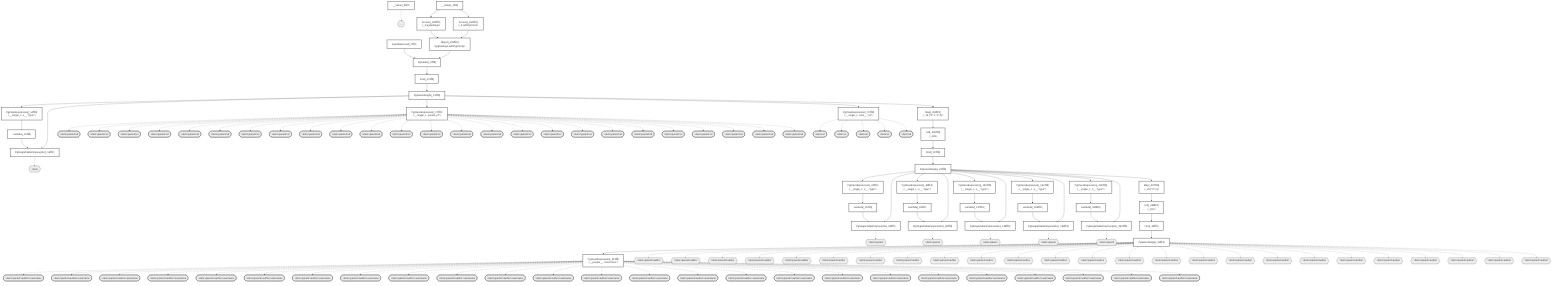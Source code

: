 graph TD
    classDef path fill:#eee,stroke:#000
    classDef plan fill:#fff,stroke-width:3px
    classDef itemplan fill:#fff,stroke-width:6px
    classDef sideeffectplan fill:#f00,stroke-width:6px

    %% subgraph fields
    P1{{"~"}}:::path
    P2{{">item"}}:::path
    P3{{">item>parent"}}:::path
    P4([">item>parent>id"]):::path
    %% P3 -.-> P4
    P5{{">item>parent>author"}}:::path
    P6([">item>parent>author>username"]):::path
    %% P5 -.-> P6
    %% P3 -.-> P5
    P7([">item>parent>id"]):::path
    %% P3 -.-> P7
    P8{{">item>parent>author"}}:::path
    P9([">item>parent>author>username"]):::path
    %% P8 -.-> P9
    %% P3 -.-> P8
    P10([">item>parent>id"]):::path
    %% P3 -.-> P10
    P11{{">item>parent>author"}}:::path
    P12([">item>parent>author>username"]):::path
    %% P11 -.-> P12
    %% P3 -.-> P11
    P13([">item>parent>id"]):::path
    %% P3 -.-> P13
    P14{{">item>parent>author"}}:::path
    P15([">item>parent>author>username"]):::path
    %% P14 -.-> P15
    %% P3 -.-> P14
    P16([">item>parent>id"]):::path
    %% P3 -.-> P16
    P17{{">item>parent>author"}}:::path
    P18([">item>parent>author>username"]):::path
    %% P17 -.-> P18
    %% P3 -.-> P17
    %% P2 -.-> P3
    P19([">item>id"]):::path
    %% P2 -.-> P19
    P20{{">item>parent"}}:::path
    P21([">item>parent>id"]):::path
    %% P20 -.-> P21
    P22{{">item>parent>author"}}:::path
    P23([">item>parent>author>username"]):::path
    %% P22 -.-> P23
    %% P20 -.-> P22
    P24([">item>parent>id"]):::path
    %% P20 -.-> P24
    P25{{">item>parent>author"}}:::path
    P26([">item>parent>author>username"]):::path
    %% P25 -.-> P26
    %% P20 -.-> P25
    P27([">item>parent>id"]):::path
    %% P20 -.-> P27
    P28{{">item>parent>author"}}:::path
    P29([">item>parent>author>username"]):::path
    %% P28 -.-> P29
    %% P20 -.-> P28
    P30([">item>parent>id"]):::path
    %% P20 -.-> P30
    P31{{">item>parent>author"}}:::path
    P32([">item>parent>author>username"]):::path
    %% P31 -.-> P32
    %% P20 -.-> P31
    P33([">item>parent>id"]):::path
    %% P20 -.-> P33
    P34{{">item>parent>author"}}:::path
    P35([">item>parent>author>username"]):::path
    %% P34 -.-> P35
    %% P20 -.-> P34
    %% P2 -.-> P20
    P36([">item>id"]):::path
    %% P2 -.-> P36
    P37{{">item>parent"}}:::path
    P38([">item>parent>id"]):::path
    %% P37 -.-> P38
    P39{{">item>parent>author"}}:::path
    P40([">item>parent>author>username"]):::path
    %% P39 -.-> P40
    %% P37 -.-> P39
    P41([">item>parent>id"]):::path
    %% P37 -.-> P41
    P42{{">item>parent>author"}}:::path
    P43([">item>parent>author>username"]):::path
    %% P42 -.-> P43
    %% P37 -.-> P42
    P44([">item>parent>id"]):::path
    %% P37 -.-> P44
    P45{{">item>parent>author"}}:::path
    P46([">item>parent>author>username"]):::path
    %% P45 -.-> P46
    %% P37 -.-> P45
    P47([">item>parent>id"]):::path
    %% P37 -.-> P47
    P48{{">item>parent>author"}}:::path
    P49([">item>parent>author>username"]):::path
    %% P48 -.-> P49
    %% P37 -.-> P48
    P50([">item>parent>id"]):::path
    %% P37 -.-> P50
    P51{{">item>parent>author"}}:::path
    P52([">item>parent>author>username"]):::path
    %% P51 -.-> P52
    %% P37 -.-> P51
    %% P2 -.-> P37
    P53([">item>id"]):::path
    %% P2 -.-> P53
    P54{{">item>parent"}}:::path
    P55([">item>parent>id"]):::path
    %% P54 -.-> P55
    P56{{">item>parent>author"}}:::path
    P57([">item>parent>author>username"]):::path
    %% P56 -.-> P57
    %% P54 -.-> P56
    P58([">item>parent>id"]):::path
    %% P54 -.-> P58
    P59{{">item>parent>author"}}:::path
    P60([">item>parent>author>username"]):::path
    %% P59 -.-> P60
    %% P54 -.-> P59
    P61([">item>parent>id"]):::path
    %% P54 -.-> P61
    P62{{">item>parent>author"}}:::path
    P63([">item>parent>author>username"]):::path
    %% P62 -.-> P63
    %% P54 -.-> P62
    P64([">item>parent>id"]):::path
    %% P54 -.-> P64
    P65{{">item>parent>author"}}:::path
    P66([">item>parent>author>username"]):::path
    %% P65 -.-> P66
    %% P54 -.-> P65
    P67([">item>parent>id"]):::path
    %% P54 -.-> P67
    P68{{">item>parent>author"}}:::path
    P69([">item>parent>author>username"]):::path
    %% P68 -.-> P69
    %% P54 -.-> P68
    %% P2 -.-> P54
    P70([">item>id"]):::path
    %% P2 -.-> P70
    P71{{">item>parent"}}:::path
    P72([">item>parent>id"]):::path
    %% P71 -.-> P72
    P73{{">item>parent>author"}}:::path
    P74([">item>parent>author>username"]):::path
    %% P73 -.-> P74
    %% P71 -.-> P73
    P75([">item>parent>id"]):::path
    %% P71 -.-> P75
    P76{{">item>parent>author"}}:::path
    P77([">item>parent>author>username"]):::path
    %% P76 -.-> P77
    %% P71 -.-> P76
    P78([">item>parent>id"]):::path
    %% P71 -.-> P78
    P79{{">item>parent>author"}}:::path
    P80([">item>parent>author>username"]):::path
    %% P79 -.-> P80
    %% P71 -.-> P79
    P81([">item>parent>id"]):::path
    %% P71 -.-> P81
    P82{{">item>parent>author"}}:::path
    P83([">item>parent>author>username"]):::path
    %% P82 -.-> P83
    %% P71 -.-> P82
    P84([">item>parent>id"]):::path
    %% P71 -.-> P84
    P85{{">item>parent>author"}}:::path
    P86([">item>parent>author>username"]):::path
    %% P85 -.-> P86
    %% P71 -.-> P85
    %% P2 -.-> P71
    P87([">item>id"]):::path
    %% P2 -.-> P87
    %% P1 -.-> P2
    %% end

    %% define plans
    __Value_3["__Value[_3∈0]<br /><context>"]:::plan
    __Value_5["__Value[_5∈0]<br /><rootValue>"]:::plan
    InputStaticLeaf_7["InputStaticLeaf[_7∈0]"]:::plan
    PgSelect_8["PgSelect[_8∈0]<br /><single_table_items>"]:::plan
    First_12["First[_12∈0]"]:::plan
    PgSelectSingle_13["PgSelectSingle[_13∈0]<br /><single_table_items>"]:::plan
    PgClassExpression_14["PgClassExpression[_14∈0]<br /><__single_t...s__.#quot;type#quot;>"]:::plan
    Lambda_15["Lambda[_15∈0]"]:::plan
    PgSingleTablePolymorphic_16["PgSingleTablePolymorphic[_16∈0]"]:::plan
    PgClassExpression_17["PgClassExpression[_17∈0]<br /><__single_t...parent_id#quot;>"]:::plan
    First_22["First[_22∈0]"]:::plan
    PgSelectSingle_23["PgSelectSingle[_23∈0]<br /><single_table_items>"]:::plan
    PgClassExpression_24["PgClassExpression[_24∈0]<br /><__single_t...s__.#quot;type#quot;>"]:::plan
    Lambda_25["Lambda[_25∈0]"]:::plan
    PgSingleTablePolymorphic_26["PgSingleTablePolymorphic[_26∈0]"]:::plan
    First_33["First[_33∈0]"]:::plan
    PgSelectSingle_34["PgSelectSingle[_34∈0]<br /><people>"]:::plan
    PgClassExpression_35["PgClassExpression[_35∈0]<br /><__people__.#quot;username#quot;>"]:::plan
    PgClassExpression_72["PgClassExpression[_72∈0]<br /><__single_t...ems__.#quot;id#quot;>"]:::plan
    PgClassExpression_80["PgClassExpression[_80∈0]<br /><__single_t...s__.#quot;type#quot;>"]:::plan
    Lambda_81["Lambda[_81∈0]"]:::plan
    PgSingleTablePolymorphic_82["PgSingleTablePolymorphic[_82∈0]"]:::plan
    PgClassExpression_136["PgClassExpression[_136∈0]<br /><__single_t...s__.#quot;type#quot;>"]:::plan
    Lambda_137["Lambda[_137∈0]"]:::plan
    PgSingleTablePolymorphic_138["PgSingleTablePolymorphic[_138∈0]"]:::plan
    PgClassExpression_192["PgClassExpression[_192∈0]<br /><__single_t...s__.#quot;type#quot;>"]:::plan
    Lambda_193["Lambda[_193∈0]"]:::plan
    PgSingleTablePolymorphic_194["PgSingleTablePolymorphic[_194∈0]"]:::plan
    PgClassExpression_248["PgClassExpression[_248∈0]<br /><__single_t...s__.#quot;type#quot;>"]:::plan
    Lambda_249["Lambda[_249∈0]"]:::plan
    PgSingleTablePolymorphic_250["PgSingleTablePolymorphic[_250∈0]"]:::plan
    Access_290["Access[_290∈0]<br /><_3.pgSettings>"]:::plan
    Access_291["Access[_291∈0]<br /><_3.withPgClient>"]:::plan
    Object_292["Object[_292∈0]<br /><{pgSettings,withPgClient}>"]:::plan
    Map_297["Map[_297∈0]<br /><_23:{#quot;0#quot;:1}>"]:::plan
    List_298["List[_298∈0]<br /><_297>"]:::plan
    Map_299["Map[_299∈0]<br /><_13:{#quot;0#quot;:1,#quot;1#quot;:2}>"]:::plan
    List_300["List[_300∈0]<br /><_299>"]:::plan

    %% plan dependencies
    Object_292 --> PgSelect_8
    InputStaticLeaf_7 --> PgSelect_8
    PgSelect_8 --> First_12
    First_12 --> PgSelectSingle_13
    PgSelectSingle_13 --> PgClassExpression_14
    PgClassExpression_14 --> Lambda_15
    Lambda_15 --> PgSingleTablePolymorphic_16
    PgSelectSingle_13 --> PgSingleTablePolymorphic_16
    PgSelectSingle_13 --> PgClassExpression_17
    List_300 --> First_22
    First_22 --> PgSelectSingle_23
    PgSelectSingle_23 --> PgClassExpression_24
    PgClassExpression_24 --> Lambda_25
    Lambda_25 --> PgSingleTablePolymorphic_26
    PgSelectSingle_23 --> PgSingleTablePolymorphic_26
    List_298 --> First_33
    First_33 --> PgSelectSingle_34
    PgSelectSingle_34 --> PgClassExpression_35
    PgSelectSingle_13 --> PgClassExpression_72
    PgSelectSingle_23 --> PgClassExpression_80
    PgClassExpression_80 --> Lambda_81
    Lambda_81 --> PgSingleTablePolymorphic_82
    PgSelectSingle_23 --> PgSingleTablePolymorphic_82
    PgSelectSingle_23 --> PgClassExpression_136
    PgClassExpression_136 --> Lambda_137
    Lambda_137 --> PgSingleTablePolymorphic_138
    PgSelectSingle_23 --> PgSingleTablePolymorphic_138
    PgSelectSingle_23 --> PgClassExpression_192
    PgClassExpression_192 --> Lambda_193
    Lambda_193 --> PgSingleTablePolymorphic_194
    PgSelectSingle_23 --> PgSingleTablePolymorphic_194
    PgSelectSingle_23 --> PgClassExpression_248
    PgClassExpression_248 --> Lambda_249
    Lambda_249 --> PgSingleTablePolymorphic_250
    PgSelectSingle_23 --> PgSingleTablePolymorphic_250
    __Value_3 --> Access_290
    __Value_3 --> Access_291
    Access_290 --> Object_292
    Access_291 --> Object_292
    PgSelectSingle_23 --> Map_297
    Map_297 --> List_298
    PgSelectSingle_13 --> Map_299
    Map_299 --> List_300

    %% plan-to-path relationships
    __Value_5 -.-> P1
    PgSingleTablePolymorphic_16 -.-> P2
    PgSingleTablePolymorphic_26 -.-> P3
    PgClassExpression_17 -.-> P4
    PgSelectSingle_34 -.-> P5
    PgClassExpression_35 -.-> P6
    PgClassExpression_17 -.-> P7
    PgSelectSingle_34 -.-> P8
    PgClassExpression_35 -.-> P9
    PgClassExpression_17 -.-> P10
    PgSelectSingle_34 -.-> P11
    PgClassExpression_35 -.-> P12
    PgClassExpression_17 -.-> P13
    PgSelectSingle_34 -.-> P14
    PgClassExpression_35 -.-> P15
    PgClassExpression_17 -.-> P16
    PgSelectSingle_34 -.-> P17
    PgClassExpression_35 -.-> P18
    PgClassExpression_72 -.-> P19
    PgSingleTablePolymorphic_82 -.-> P20
    PgClassExpression_17 -.-> P21
    PgSelectSingle_34 -.-> P22
    PgClassExpression_35 -.-> P23
    PgClassExpression_17 -.-> P24
    PgSelectSingle_34 -.-> P25
    PgClassExpression_35 -.-> P26
    PgClassExpression_17 -.-> P27
    PgSelectSingle_34 -.-> P28
    PgClassExpression_35 -.-> P29
    PgClassExpression_17 -.-> P30
    PgSelectSingle_34 -.-> P31
    PgClassExpression_35 -.-> P32
    PgClassExpression_17 -.-> P33
    PgSelectSingle_34 -.-> P34
    PgClassExpression_35 -.-> P35
    PgClassExpression_72 -.-> P36
    PgSingleTablePolymorphic_138 -.-> P37
    PgClassExpression_17 -.-> P38
    PgSelectSingle_34 -.-> P39
    PgClassExpression_35 -.-> P40
    PgClassExpression_17 -.-> P41
    PgSelectSingle_34 -.-> P42
    PgClassExpression_35 -.-> P43
    PgClassExpression_17 -.-> P44
    PgSelectSingle_34 -.-> P45
    PgClassExpression_35 -.-> P46
    PgClassExpression_17 -.-> P47
    PgSelectSingle_34 -.-> P48
    PgClassExpression_35 -.-> P49
    PgClassExpression_17 -.-> P50
    PgSelectSingle_34 -.-> P51
    PgClassExpression_35 -.-> P52
    PgClassExpression_72 -.-> P53
    PgSingleTablePolymorphic_194 -.-> P54
    PgClassExpression_17 -.-> P55
    PgSelectSingle_34 -.-> P56
    PgClassExpression_35 -.-> P57
    PgClassExpression_17 -.-> P58
    PgSelectSingle_34 -.-> P59
    PgClassExpression_35 -.-> P60
    PgClassExpression_17 -.-> P61
    PgSelectSingle_34 -.-> P62
    PgClassExpression_35 -.-> P63
    PgClassExpression_17 -.-> P64
    PgSelectSingle_34 -.-> P65
    PgClassExpression_35 -.-> P66
    PgClassExpression_17 -.-> P67
    PgSelectSingle_34 -.-> P68
    PgClassExpression_35 -.-> P69
    PgClassExpression_72 -.-> P70
    PgSingleTablePolymorphic_250 -.-> P71
    PgClassExpression_17 -.-> P72
    PgSelectSingle_34 -.-> P73
    PgClassExpression_35 -.-> P74
    PgClassExpression_17 -.-> P75
    PgSelectSingle_34 -.-> P76
    PgClassExpression_35 -.-> P77
    PgClassExpression_17 -.-> P78
    PgSelectSingle_34 -.-> P79
    PgClassExpression_35 -.-> P80
    PgClassExpression_17 -.-> P81
    PgSelectSingle_34 -.-> P82
    PgClassExpression_35 -.-> P83
    PgClassExpression_17 -.-> P84
    PgSelectSingle_34 -.-> P85
    PgClassExpression_35 -.-> P86
    PgClassExpression_72 -.-> P87

    %% allocate buckets
    classDef bucket0 stroke:#696969
    class __Value_3,__Value_5,InputStaticLeaf_7,PgSelect_8,First_12,PgSelectSingle_13,PgClassExpression_14,Lambda_15,PgSingleTablePolymorphic_16,PgClassExpression_17,First_22,PgSelectSingle_23,PgClassExpression_24,Lambda_25,PgSingleTablePolymorphic_26,First_33,PgSelectSingle_34,PgClassExpression_35,PgClassExpression_72,PgClassExpression_80,Lambda_81,PgSingleTablePolymorphic_82,PgClassExpression_136,Lambda_137,PgSingleTablePolymorphic_138,PgClassExpression_192,Lambda_193,PgSingleTablePolymorphic_194,PgClassExpression_248,Lambda_249,PgSingleTablePolymorphic_250,Access_290,Access_291,Object_292,Map_297,List_298,Map_299,List_300 bucket0